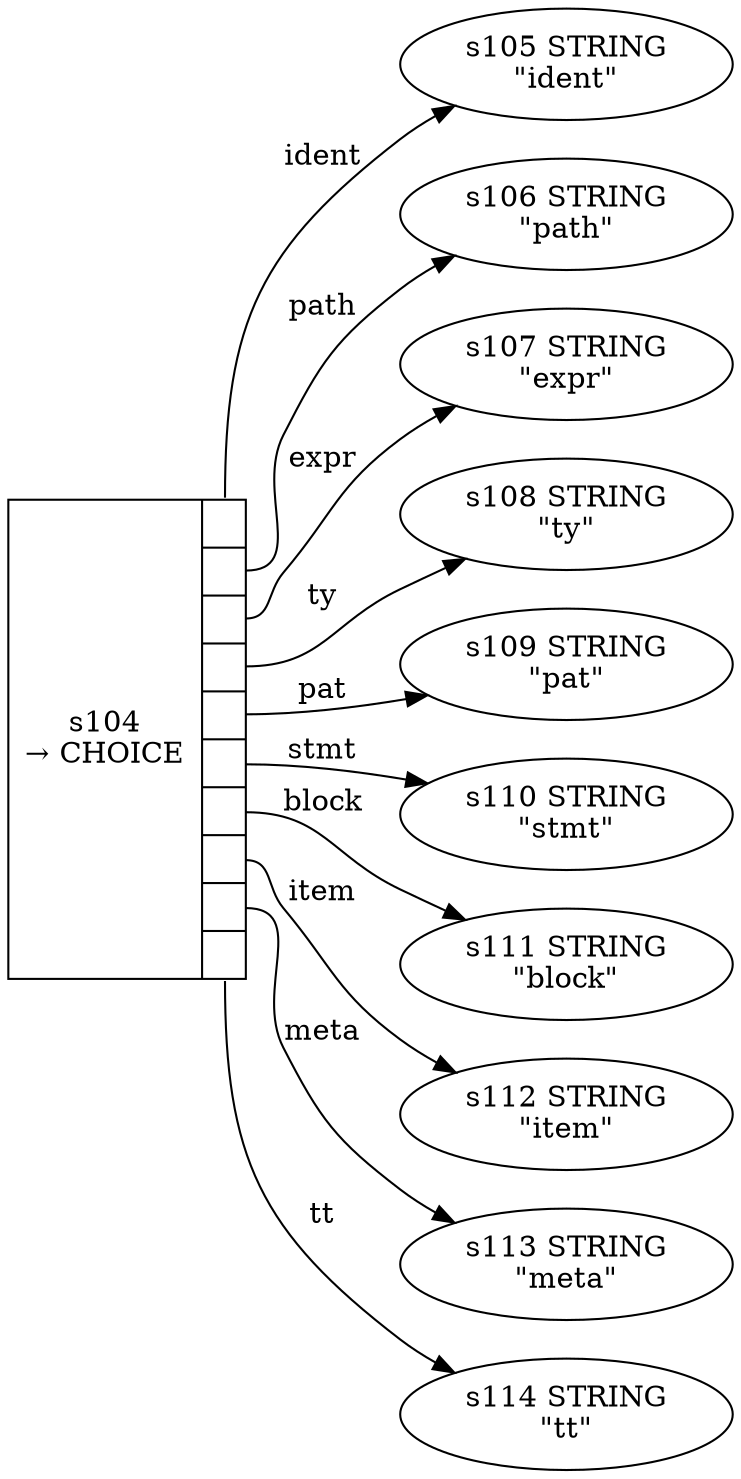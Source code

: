 
  digraph fragment_specifier {
  
    rankdir=LR;
  
    s104 [label="{s104\n&rarr; CHOICE|{<p0>|<p1>|<p2>|<p3>|<p4>|<p5>|<p6>|<p7>|<p8>|<p9>}}", shape=record, fixedsize=false, peripheries=1];
  s105 [label="s105 STRING\n\"ident\""];
  s104:p0 -> s105 [label="ident"];
  s106 [label="s106 STRING\n\"path\""];
  s104:p1 -> s106 [label="path"];
  s107 [label="s107 STRING\n\"expr\""];
  s104:p2 -> s107 [label="expr"];
  s108 [label="s108 STRING\n\"ty\""];
  s104:p3 -> s108 [label="ty"];
  s109 [label="s109 STRING\n\"pat\""];
  s104:p4 -> s109 [label="pat"];
  s110 [label="s110 STRING\n\"stmt\""];
  s104:p5 -> s110 [label="stmt"];
  s111 [label="s111 STRING\n\"block\""];
  s104:p6 -> s111 [label="block"];
  s112 [label="s112 STRING\n\"item\""];
  s104:p7 -> s112 [label="item"];
  s113 [label="s113 STRING\n\"meta\""];
  s104:p8 -> s113 [label="meta"];
  s114 [label="s114 STRING\n\"tt\""];
  s104:p9 -> s114 [label="tt"];
  
  }
  